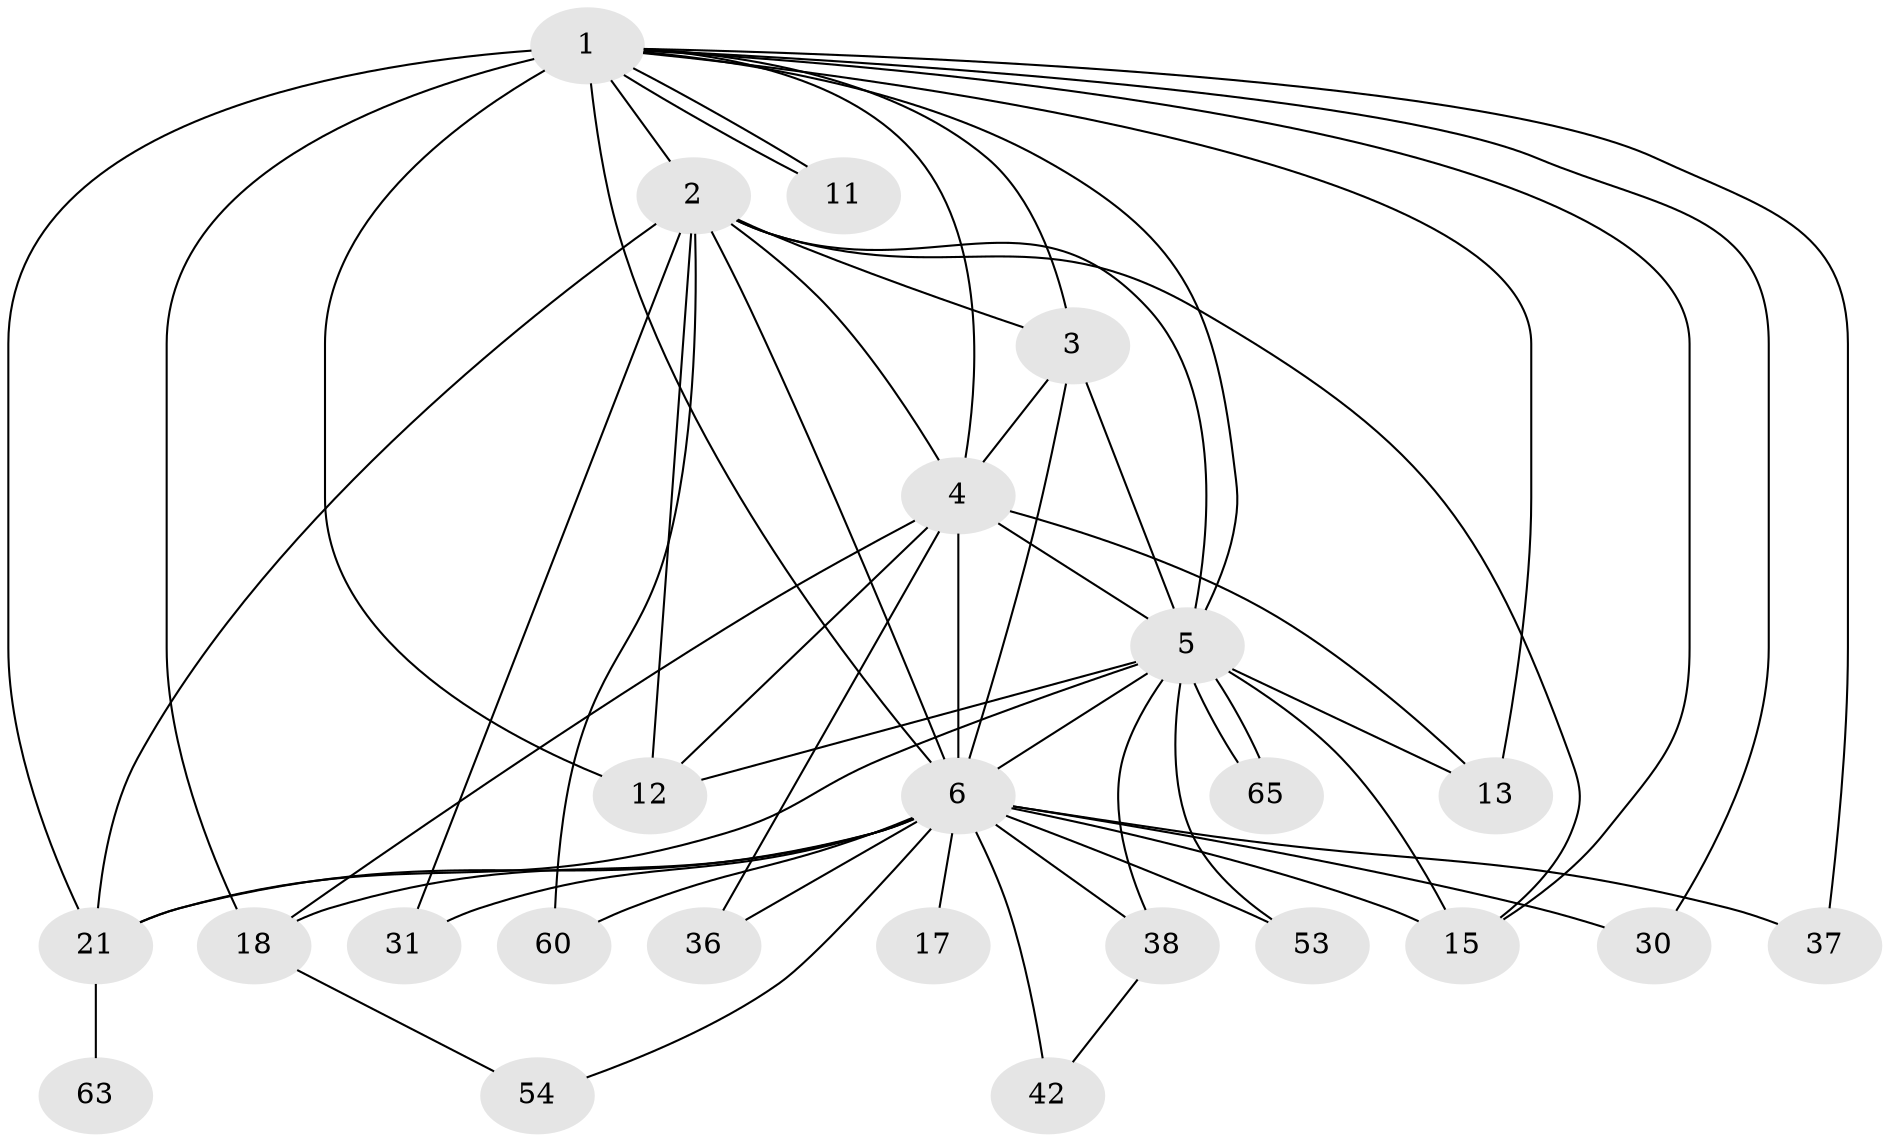 // original degree distribution, {26: 0.024691358024691357, 16: 0.012345679012345678, 10: 0.012345679012345678, 18: 0.012345679012345678, 19: 0.012345679012345678, 17: 0.024691358024691357, 15: 0.012345679012345678, 13: 0.012345679012345678, 2: 0.49382716049382713, 4: 0.14814814814814814, 3: 0.18518518518518517, 5: 0.012345679012345678, 6: 0.024691358024691357, 7: 0.012345679012345678}
// Generated by graph-tools (version 1.1) at 2025/17/03/04/25 18:17:34]
// undirected, 24 vertices, 57 edges
graph export_dot {
graph [start="1"]
  node [color=gray90,style=filled];
  1 [super="+33"];
  2;
  3 [super="+62"];
  4 [super="+24+9+35+19+67"];
  5 [super="+14+16"];
  6 [super="+28+34+78+10+71+44+7"];
  11;
  12 [super="+40+20"];
  13;
  15 [super="+55+22"];
  17;
  18 [super="+39+52"];
  21 [super="+29+51+48"];
  30;
  31 [super="+64"];
  36 [super="+61"];
  37 [super="+68"];
  38 [super="+46"];
  42;
  53;
  54;
  60;
  63;
  65;
  1 -- 2;
  1 -- 3;
  1 -- 4 [weight=3];
  1 -- 5 [weight=2];
  1 -- 6 [weight=6];
  1 -- 11;
  1 -- 11;
  1 -- 12;
  1 -- 13;
  1 -- 15;
  1 -- 18 [weight=2];
  1 -- 21 [weight=4];
  1 -- 30;
  1 -- 37;
  2 -- 3;
  2 -- 4 [weight=3];
  2 -- 5;
  2 -- 6 [weight=5];
  2 -- 60;
  2 -- 31;
  2 -- 21;
  2 -- 15;
  2 -- 12;
  3 -- 4 [weight=3];
  3 -- 5;
  3 -- 6 [weight=5];
  4 -- 5 [weight=4];
  4 -- 6 [weight=13];
  4 -- 36;
  4 -- 18;
  4 -- 12 [weight=2];
  4 -- 13;
  5 -- 6 [weight=8];
  5 -- 21 [weight=2];
  5 -- 65;
  5 -- 65;
  5 -- 12;
  5 -- 15;
  5 -- 53;
  5 -- 38;
  5 -- 13 [weight=2];
  6 -- 31 [weight=3];
  6 -- 18 [weight=3];
  6 -- 21 [weight=3];
  6 -- 38 [weight=2];
  6 -- 17 [weight=2];
  6 -- 53;
  6 -- 15 [weight=3];
  6 -- 30;
  6 -- 36 [weight=2];
  6 -- 37;
  6 -- 42 [weight=2];
  6 -- 54;
  6 -- 60;
  18 -- 54;
  21 -- 63 [weight=2];
  38 -- 42;
}
